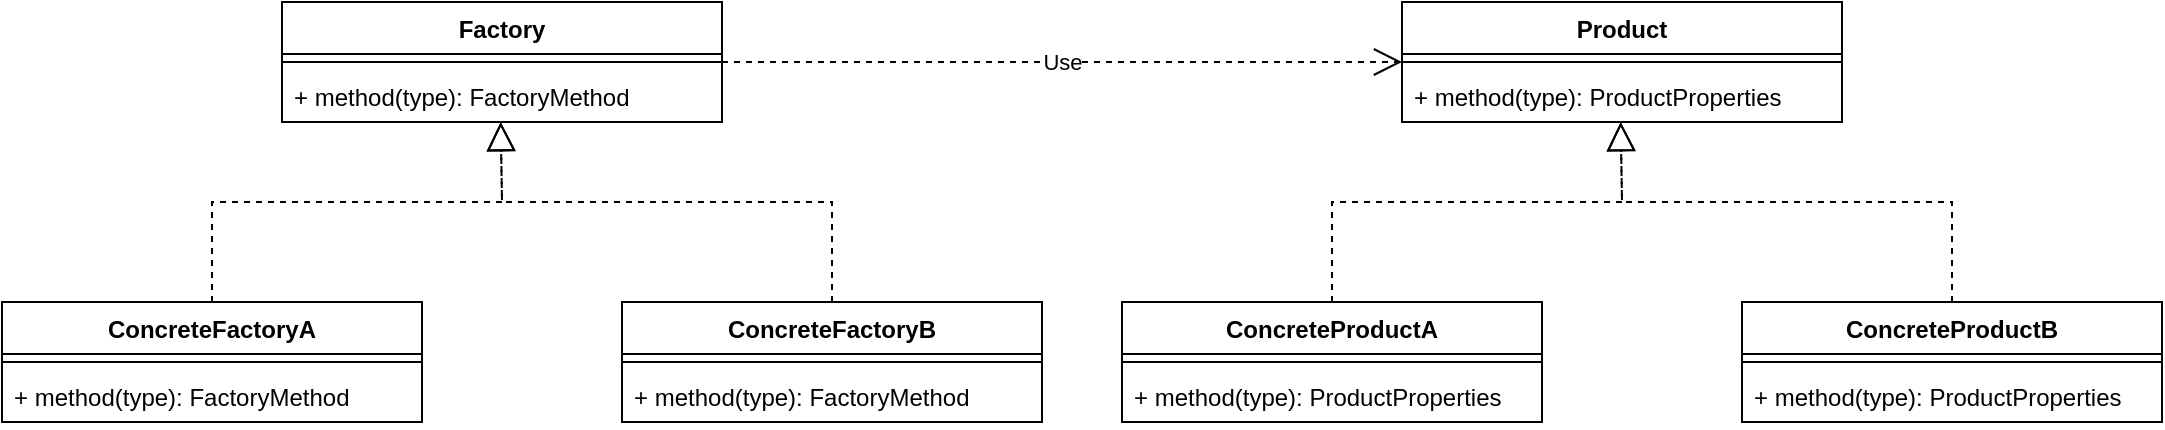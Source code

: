 <mxfile version="20.8.16" type="device"><diagram id="C5RBs43oDa-KdzZeNtuy" name="Page-1"><mxGraphModel dx="2190" dy="877" grid="1" gridSize="10" guides="1" tooltips="1" connect="1" arrows="1" fold="1" page="1" pageScale="1" pageWidth="827" pageHeight="1169" math="0" shadow="0"><root><mxCell id="WIyWlLk6GJQsqaUBKTNV-0"/><mxCell id="WIyWlLk6GJQsqaUBKTNV-1" parent="WIyWlLk6GJQsqaUBKTNV-0"/><mxCell id="n8qZ2F6lnRICN4_uZ7dt-0" value="Product" style="swimlane;fontStyle=1;align=center;verticalAlign=top;childLayout=stackLayout;horizontal=1;startSize=26;horizontalStack=0;resizeParent=1;resizeParentMax=0;resizeLast=0;collapsible=1;marginBottom=0;" vertex="1" parent="WIyWlLk6GJQsqaUBKTNV-1"><mxGeometry x="447" y="180" width="220" height="60" as="geometry"/></mxCell><mxCell id="n8qZ2F6lnRICN4_uZ7dt-2" value="" style="line;strokeWidth=1;fillColor=none;align=left;verticalAlign=middle;spacingTop=-1;spacingLeft=3;spacingRight=3;rotatable=0;labelPosition=right;points=[];portConstraint=eastwest;strokeColor=inherit;" vertex="1" parent="n8qZ2F6lnRICN4_uZ7dt-0"><mxGeometry y="26" width="220" height="8" as="geometry"/></mxCell><mxCell id="n8qZ2F6lnRICN4_uZ7dt-3" value="+ method(type): ProductProperties" style="text;strokeColor=none;fillColor=none;align=left;verticalAlign=top;spacingLeft=4;spacingRight=4;overflow=hidden;rotatable=0;points=[[0,0.5],[1,0.5]];portConstraint=eastwest;" vertex="1" parent="n8qZ2F6lnRICN4_uZ7dt-0"><mxGeometry y="34" width="220" height="26" as="geometry"/></mxCell><mxCell id="n8qZ2F6lnRICN4_uZ7dt-4" value="ConcreteProductA" style="swimlane;fontStyle=1;align=center;verticalAlign=top;childLayout=stackLayout;horizontal=1;startSize=26;horizontalStack=0;resizeParent=1;resizeParentMax=0;resizeLast=0;collapsible=1;marginBottom=0;" vertex="1" parent="WIyWlLk6GJQsqaUBKTNV-1"><mxGeometry x="307" y="330" width="210" height="60" as="geometry"/></mxCell><mxCell id="n8qZ2F6lnRICN4_uZ7dt-6" value="" style="line;strokeWidth=1;fillColor=none;align=left;verticalAlign=middle;spacingTop=-1;spacingLeft=3;spacingRight=3;rotatable=0;labelPosition=right;points=[];portConstraint=eastwest;strokeColor=inherit;" vertex="1" parent="n8qZ2F6lnRICN4_uZ7dt-4"><mxGeometry y="26" width="210" height="8" as="geometry"/></mxCell><mxCell id="n8qZ2F6lnRICN4_uZ7dt-7" value="+ method(type): ProductProperties" style="text;strokeColor=none;fillColor=none;align=left;verticalAlign=top;spacingLeft=4;spacingRight=4;overflow=hidden;rotatable=0;points=[[0,0.5],[1,0.5]];portConstraint=eastwest;" vertex="1" parent="n8qZ2F6lnRICN4_uZ7dt-4"><mxGeometry y="34" width="210" height="26" as="geometry"/></mxCell><mxCell id="n8qZ2F6lnRICN4_uZ7dt-9" value="" style="endArrow=block;dashed=1;endFill=0;endSize=12;html=1;rounded=0;exitX=0.5;exitY=0;exitDx=0;exitDy=0;entryX=0.497;entryY=1.006;entryDx=0;entryDy=0;entryPerimeter=0;" edge="1" parent="WIyWlLk6GJQsqaUBKTNV-1" source="n8qZ2F6lnRICN4_uZ7dt-4" target="n8qZ2F6lnRICN4_uZ7dt-3"><mxGeometry width="160" relative="1" as="geometry"><mxPoint x="407" y="280" as="sourcePoint"/><mxPoint x="567" y="280" as="targetPoint"/><Array as="points"><mxPoint x="412" y="280"/><mxPoint x="557" y="280"/></Array></mxGeometry></mxCell><mxCell id="n8qZ2F6lnRICN4_uZ7dt-10" value="ConcreteProductB" style="swimlane;fontStyle=1;align=center;verticalAlign=top;childLayout=stackLayout;horizontal=1;startSize=26;horizontalStack=0;resizeParent=1;resizeParentMax=0;resizeLast=0;collapsible=1;marginBottom=0;" vertex="1" parent="WIyWlLk6GJQsqaUBKTNV-1"><mxGeometry x="617" y="330" width="210" height="60" as="geometry"/></mxCell><mxCell id="n8qZ2F6lnRICN4_uZ7dt-11" value="" style="line;strokeWidth=1;fillColor=none;align=left;verticalAlign=middle;spacingTop=-1;spacingLeft=3;spacingRight=3;rotatable=0;labelPosition=right;points=[];portConstraint=eastwest;strokeColor=inherit;" vertex="1" parent="n8qZ2F6lnRICN4_uZ7dt-10"><mxGeometry y="26" width="210" height="8" as="geometry"/></mxCell><mxCell id="n8qZ2F6lnRICN4_uZ7dt-12" value="+ method(type): ProductProperties" style="text;strokeColor=none;fillColor=none;align=left;verticalAlign=top;spacingLeft=4;spacingRight=4;overflow=hidden;rotatable=0;points=[[0,0.5],[1,0.5]];portConstraint=eastwest;" vertex="1" parent="n8qZ2F6lnRICN4_uZ7dt-10"><mxGeometry y="34" width="210" height="26" as="geometry"/></mxCell><mxCell id="n8qZ2F6lnRICN4_uZ7dt-13" value="" style="endArrow=block;dashed=1;endFill=0;endSize=12;html=1;rounded=0;exitX=0.5;exitY=0;exitDx=0;exitDy=0;entryX=0.497;entryY=0.998;entryDx=0;entryDy=0;entryPerimeter=0;" edge="1" parent="WIyWlLk6GJQsqaUBKTNV-1" source="n8qZ2F6lnRICN4_uZ7dt-10" target="n8qZ2F6lnRICN4_uZ7dt-3"><mxGeometry width="160" relative="1" as="geometry"><mxPoint x="787" y="250" as="sourcePoint"/><mxPoint x="557" y="240" as="targetPoint"/><Array as="points"><mxPoint x="722" y="280"/><mxPoint x="557" y="280"/></Array></mxGeometry></mxCell><mxCell id="n8qZ2F6lnRICN4_uZ7dt-15" value="Factory" style="swimlane;fontStyle=1;align=center;verticalAlign=top;childLayout=stackLayout;horizontal=1;startSize=26;horizontalStack=0;resizeParent=1;resizeParentMax=0;resizeLast=0;collapsible=1;marginBottom=0;" vertex="1" parent="WIyWlLk6GJQsqaUBKTNV-1"><mxGeometry x="-113" y="180" width="220" height="60" as="geometry"/></mxCell><mxCell id="n8qZ2F6lnRICN4_uZ7dt-16" value="" style="line;strokeWidth=1;fillColor=none;align=left;verticalAlign=middle;spacingTop=-1;spacingLeft=3;spacingRight=3;rotatable=0;labelPosition=right;points=[];portConstraint=eastwest;strokeColor=inherit;" vertex="1" parent="n8qZ2F6lnRICN4_uZ7dt-15"><mxGeometry y="26" width="220" height="8" as="geometry"/></mxCell><mxCell id="n8qZ2F6lnRICN4_uZ7dt-17" value="+ method(type): FactoryMethod" style="text;strokeColor=none;fillColor=none;align=left;verticalAlign=top;spacingLeft=4;spacingRight=4;overflow=hidden;rotatable=0;points=[[0,0.5],[1,0.5]];portConstraint=eastwest;" vertex="1" parent="n8qZ2F6lnRICN4_uZ7dt-15"><mxGeometry y="34" width="220" height="26" as="geometry"/></mxCell><mxCell id="n8qZ2F6lnRICN4_uZ7dt-18" value="ConcreteFactoryA" style="swimlane;fontStyle=1;align=center;verticalAlign=top;childLayout=stackLayout;horizontal=1;startSize=26;horizontalStack=0;resizeParent=1;resizeParentMax=0;resizeLast=0;collapsible=1;marginBottom=0;" vertex="1" parent="WIyWlLk6GJQsqaUBKTNV-1"><mxGeometry x="-253" y="330" width="210" height="60" as="geometry"/></mxCell><mxCell id="n8qZ2F6lnRICN4_uZ7dt-19" value="" style="line;strokeWidth=1;fillColor=none;align=left;verticalAlign=middle;spacingTop=-1;spacingLeft=3;spacingRight=3;rotatable=0;labelPosition=right;points=[];portConstraint=eastwest;strokeColor=inherit;" vertex="1" parent="n8qZ2F6lnRICN4_uZ7dt-18"><mxGeometry y="26" width="210" height="8" as="geometry"/></mxCell><mxCell id="n8qZ2F6lnRICN4_uZ7dt-20" value="+ method(type): FactoryMethod" style="text;strokeColor=none;fillColor=none;align=left;verticalAlign=top;spacingLeft=4;spacingRight=4;overflow=hidden;rotatable=0;points=[[0,0.5],[1,0.5]];portConstraint=eastwest;" vertex="1" parent="n8qZ2F6lnRICN4_uZ7dt-18"><mxGeometry y="34" width="210" height="26" as="geometry"/></mxCell><mxCell id="n8qZ2F6lnRICN4_uZ7dt-21" value="" style="endArrow=block;dashed=1;endFill=0;endSize=12;html=1;rounded=0;exitX=0.5;exitY=0;exitDx=0;exitDy=0;entryX=0.497;entryY=1.006;entryDx=0;entryDy=0;entryPerimeter=0;" edge="1" parent="WIyWlLk6GJQsqaUBKTNV-1" source="n8qZ2F6lnRICN4_uZ7dt-18" target="n8qZ2F6lnRICN4_uZ7dt-17"><mxGeometry width="160" relative="1" as="geometry"><mxPoint x="-153" y="280" as="sourcePoint"/><mxPoint x="7" y="280" as="targetPoint"/><Array as="points"><mxPoint x="-148" y="280"/><mxPoint x="-3" y="280"/></Array></mxGeometry></mxCell><mxCell id="n8qZ2F6lnRICN4_uZ7dt-22" value="ConcreteFactoryB" style="swimlane;fontStyle=1;align=center;verticalAlign=top;childLayout=stackLayout;horizontal=1;startSize=26;horizontalStack=0;resizeParent=1;resizeParentMax=0;resizeLast=0;collapsible=1;marginBottom=0;" vertex="1" parent="WIyWlLk6GJQsqaUBKTNV-1"><mxGeometry x="57" y="330" width="210" height="60" as="geometry"/></mxCell><mxCell id="n8qZ2F6lnRICN4_uZ7dt-23" value="" style="line;strokeWidth=1;fillColor=none;align=left;verticalAlign=middle;spacingTop=-1;spacingLeft=3;spacingRight=3;rotatable=0;labelPosition=right;points=[];portConstraint=eastwest;strokeColor=inherit;" vertex="1" parent="n8qZ2F6lnRICN4_uZ7dt-22"><mxGeometry y="26" width="210" height="8" as="geometry"/></mxCell><mxCell id="n8qZ2F6lnRICN4_uZ7dt-24" value="+ method(type): FactoryMethod" style="text;strokeColor=none;fillColor=none;align=left;verticalAlign=top;spacingLeft=4;spacingRight=4;overflow=hidden;rotatable=0;points=[[0,0.5],[1,0.5]];portConstraint=eastwest;" vertex="1" parent="n8qZ2F6lnRICN4_uZ7dt-22"><mxGeometry y="34" width="210" height="26" as="geometry"/></mxCell><mxCell id="n8qZ2F6lnRICN4_uZ7dt-25" value="" style="endArrow=block;dashed=1;endFill=0;endSize=12;html=1;rounded=0;exitX=0.5;exitY=0;exitDx=0;exitDy=0;entryX=0.497;entryY=0.998;entryDx=0;entryDy=0;entryPerimeter=0;" edge="1" parent="WIyWlLk6GJQsqaUBKTNV-1" source="n8qZ2F6lnRICN4_uZ7dt-22" target="n8qZ2F6lnRICN4_uZ7dt-17"><mxGeometry width="160" relative="1" as="geometry"><mxPoint x="227" y="250" as="sourcePoint"/><mxPoint x="-3" y="240" as="targetPoint"/><Array as="points"><mxPoint x="162" y="280"/><mxPoint x="-3" y="280"/></Array></mxGeometry></mxCell><mxCell id="n8qZ2F6lnRICN4_uZ7dt-26" value="Use" style="endArrow=open;endSize=12;dashed=1;html=1;rounded=0;entryX=0;entryY=0.5;entryDx=0;entryDy=0;" edge="1" parent="WIyWlLk6GJQsqaUBKTNV-1" target="n8qZ2F6lnRICN4_uZ7dt-0"><mxGeometry width="160" relative="1" as="geometry"><mxPoint x="107" y="210" as="sourcePoint"/><mxPoint x="267" y="210" as="targetPoint"/></mxGeometry></mxCell></root></mxGraphModel></diagram></mxfile>